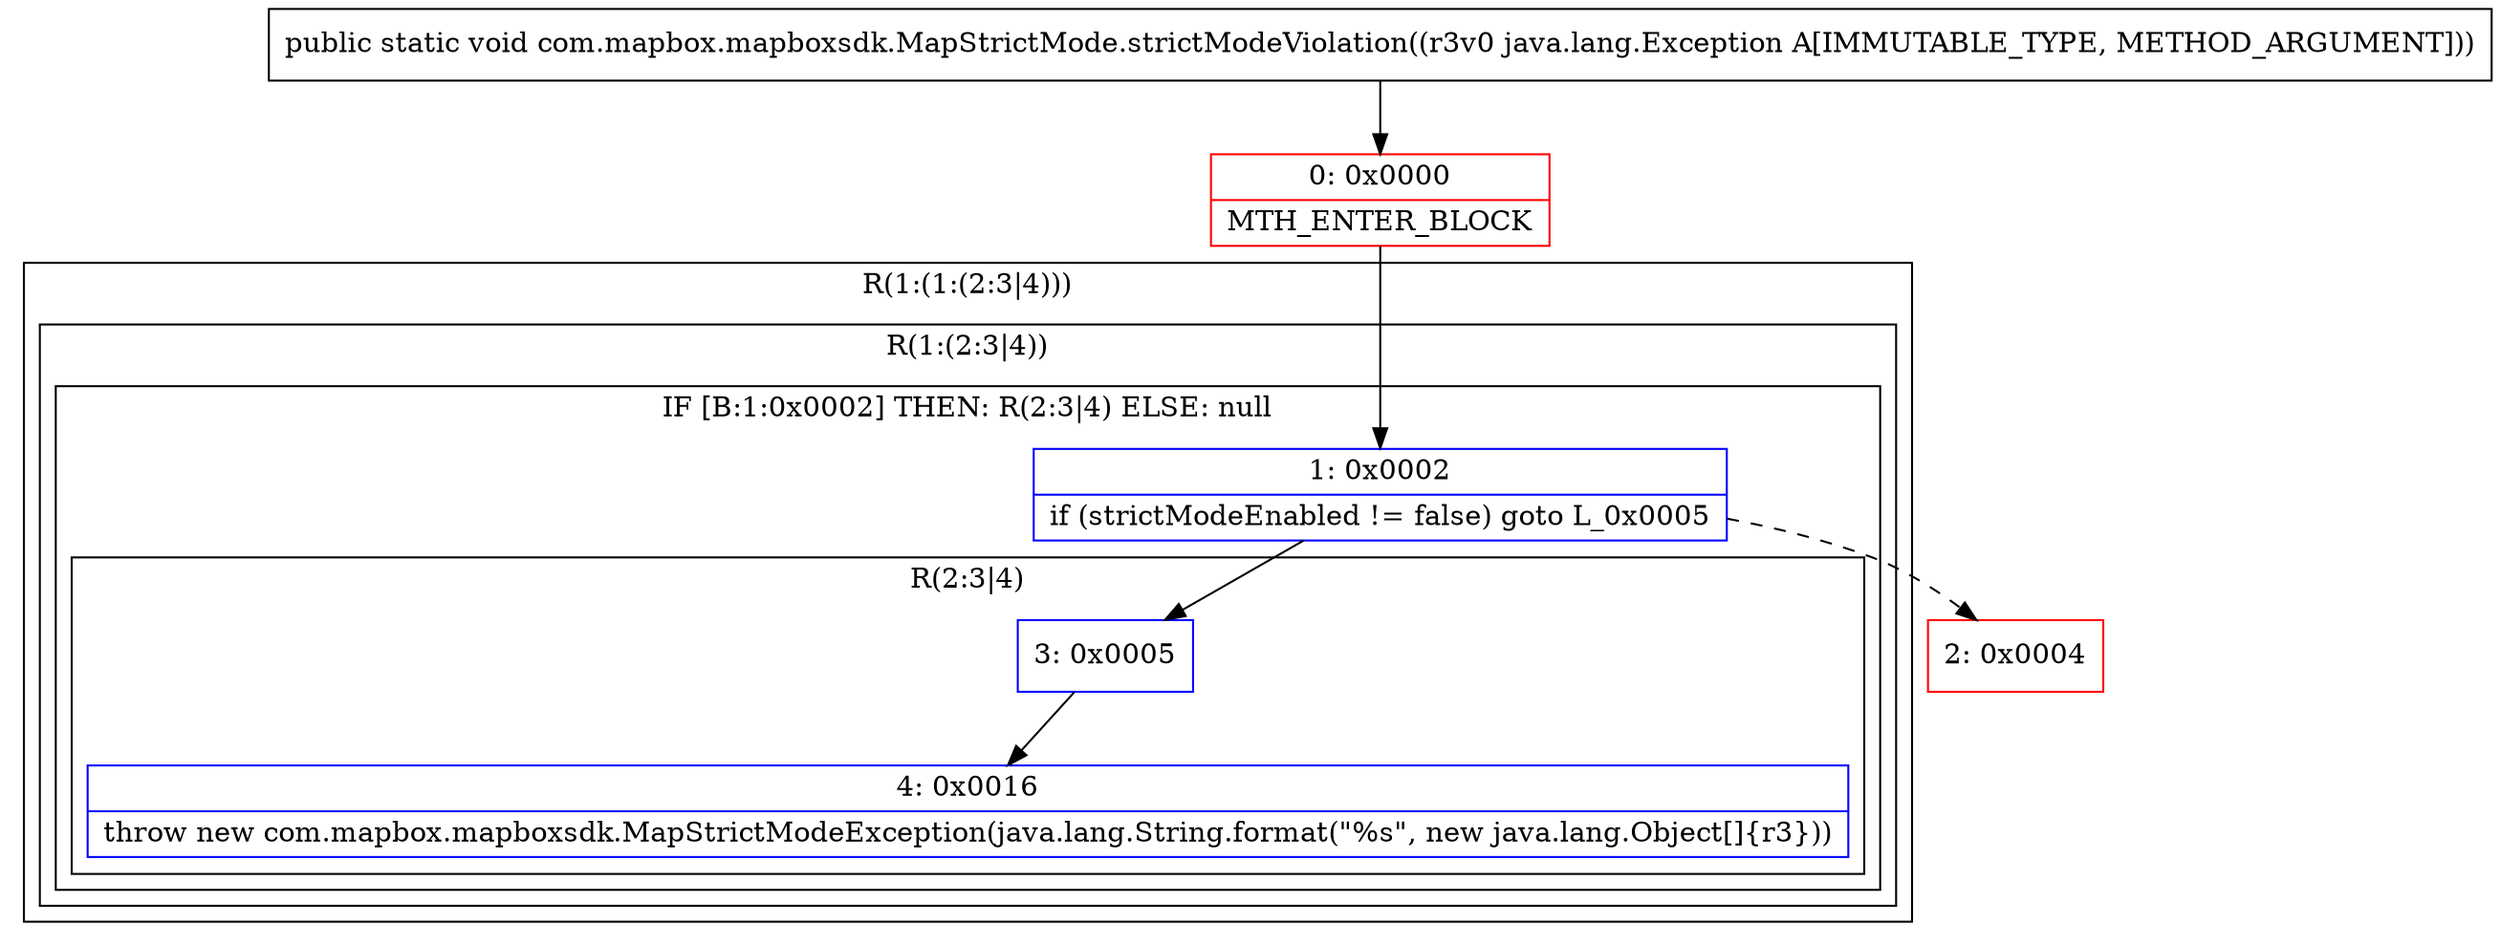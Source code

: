 digraph "CFG forcom.mapbox.mapboxsdk.MapStrictMode.strictModeViolation(Ljava\/lang\/Exception;)V" {
subgraph cluster_Region_666811465 {
label = "R(1:(1:(2:3|4)))";
node [shape=record,color=blue];
subgraph cluster_Region_1869771536 {
label = "R(1:(2:3|4))";
node [shape=record,color=blue];
subgraph cluster_IfRegion_177740069 {
label = "IF [B:1:0x0002] THEN: R(2:3|4) ELSE: null";
node [shape=record,color=blue];
Node_1 [shape=record,label="{1\:\ 0x0002|if (strictModeEnabled != false) goto L_0x0005\l}"];
subgraph cluster_Region_1362569726 {
label = "R(2:3|4)";
node [shape=record,color=blue];
Node_3 [shape=record,label="{3\:\ 0x0005}"];
Node_4 [shape=record,label="{4\:\ 0x0016|throw new com.mapbox.mapboxsdk.MapStrictModeException(java.lang.String.format(\"%s\", new java.lang.Object[]\{r3\}))\l}"];
}
}
}
}
Node_0 [shape=record,color=red,label="{0\:\ 0x0000|MTH_ENTER_BLOCK\l}"];
Node_2 [shape=record,color=red,label="{2\:\ 0x0004}"];
MethodNode[shape=record,label="{public static void com.mapbox.mapboxsdk.MapStrictMode.strictModeViolation((r3v0 java.lang.Exception A[IMMUTABLE_TYPE, METHOD_ARGUMENT])) }"];
MethodNode -> Node_0;
Node_1 -> Node_2[style=dashed];
Node_1 -> Node_3;
Node_3 -> Node_4;
Node_0 -> Node_1;
}

